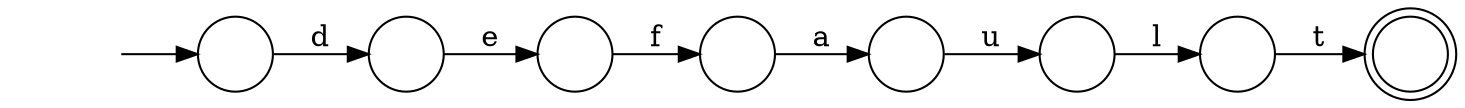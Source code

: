 digraph Automaton {
  rankdir = LR;
  0 [shape=circle,label=""];
  0 -> 4 [label="t"]
  1 [shape=circle,label=""];
  1 -> 3 [label="f"]
  2 [shape=circle,label=""];
  2 -> 7 [label="u"]
  3 [shape=circle,label=""];
  3 -> 2 [label="a"]
  4 [shape=doublecircle,label=""];
  5 [shape=circle,label=""];
  5 -> 1 [label="e"]
  6 [shape=circle,label=""];
  initial [shape=plaintext,label=""];
  initial -> 6
  6 -> 5 [label="d"]
  7 [shape=circle,label=""];
  7 -> 0 [label="l"]
}
